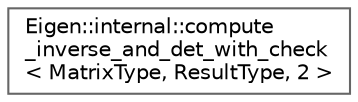 digraph "Graphical Class Hierarchy"
{
 // LATEX_PDF_SIZE
  bgcolor="transparent";
  edge [fontname=Helvetica,fontsize=10,labelfontname=Helvetica,labelfontsize=10];
  node [fontname=Helvetica,fontsize=10,shape=box,height=0.2,width=0.4];
  rankdir="LR";
  Node0 [id="Node000000",label="Eigen::internal::compute\l_inverse_and_det_with_check\l\< MatrixType, ResultType, 2 \>",height=0.2,width=0.4,color="grey40", fillcolor="white", style="filled",URL="$structEigen_1_1internal_1_1compute__inverse__and__det__with__check_3_01MatrixType_00_01ResultType_00_012_01_4.html",tooltip=" "];
}
